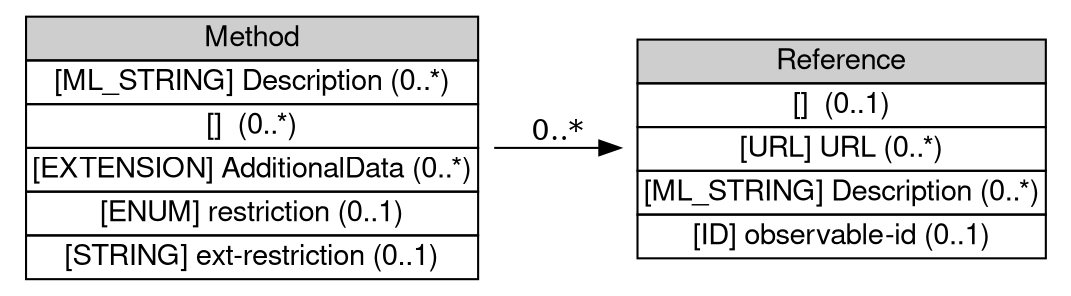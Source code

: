 digraph Method {
	graph [bb="0,0,504,134",
		rankdir=LR
	];
	node [label="\N"];
	Method	 [height=1.8611,
		label=<<table BORDER="0" CELLBORDER="1" CELLSPACING="0"> <tr> <td BGCOLOR="#CECECE" HREF="/html/IODEFv2/Method.html" TITLE="The Method class describes the tactics, techniques, procedures, or weakness used by the threat actor in an incident. This class consists of both a list of references describing the attack methods and weaknesses and a free-form text description. "><FONT FACE="Nimbus Sans L">Method</FONT></td> </tr>" %<tr><td  HREF="/html/IODEFv2/Method.html" TITLE="A free-form text description of techniques, tactics, or procedures used by the threat actor."><FONT FACE="Nimbus Sans L">[ML_STRING] Description (0..*)</FONT></td></tr>%<tr><td  HREF="/html/IODEFv2/Method.html" TITLE="A reference to the exploited weakness per [RFC7203]."><FONT FACE="Nimbus Sans L">[]  (0..*)</FONT></td></tr>%<tr><td  HREF="/html/IODEFv2/Method.html" TITLE="A mechanism by which to extend the data model."><FONT FACE="Nimbus Sans L">[EXTENSION] AdditionalData (0..*)</FONT></td></tr>%<tr><td  HREF="/html/IODEFv2/Method.html" TITLE="See Section 3.3.1."><FONT FACE="Nimbus Sans L">[ENUM] restriction (0..1)</FONT></td></tr>%<tr><td  HREF="/html/IODEFv2/Method.html" TITLE="A means by which to extend the restriction attribute.  See Section 5.1.1."><FONT FACE="Nimbus Sans L">[STRING] ext-restriction (0..1)</FONT></td></tr>%</table>>,
		pos="116.5,67",
		shape=plaintext,
		width=3.2361];
	Reference	 [height=1.5694,
		label=<<table BORDER="0" CELLBORDER="1" CELLSPACING="0"> <tr> <td BGCOLOR="#CECECE" HREF="/html/IODEFv2/Reference.html" TITLE="The Reference class is an external reference to relevant information such as a vulnerability, IDS alert, malware sample, advisory, or attack technique. "><FONT FACE="Nimbus Sans L">Reference</FONT></td> </tr>" %<tr><td  HREF="/html/IODEFv2/Reference.html" TITLE="Reference identifier per [RFC7495]."><FONT FACE="Nimbus Sans L">[]  (0..1)</FONT></td></tr>%<tr><td  HREF="/html/IODEFv2/Reference.html" TITLE="A URL to a reference."><FONT FACE="Nimbus Sans L">[URL] URL (0..*)</FONT></td></tr>%<tr><td  HREF="/html/IODEFv2/Reference.html" TITLE="A free-form text description of this reference."><FONT FACE="Nimbus Sans L">[ML_STRING] Description (0..*)</FONT></td></tr>%<tr><td  HREF="/html/IODEFv2/Reference.html" TITLE="See Section 3.3.2."><FONT FACE="Nimbus Sans L">[ID] observable-id (0..1)</FONT></td></tr>%</table>>,
		pos="398,67",
		shape=plaintext,
		width=2.9444];
	Method -> Reference	 [label="0..*",
		lp="262.5,74.5",
		pos="e,291.92,67 233.03,67 249.03,67 265.47,67 281.48,67"];
}
